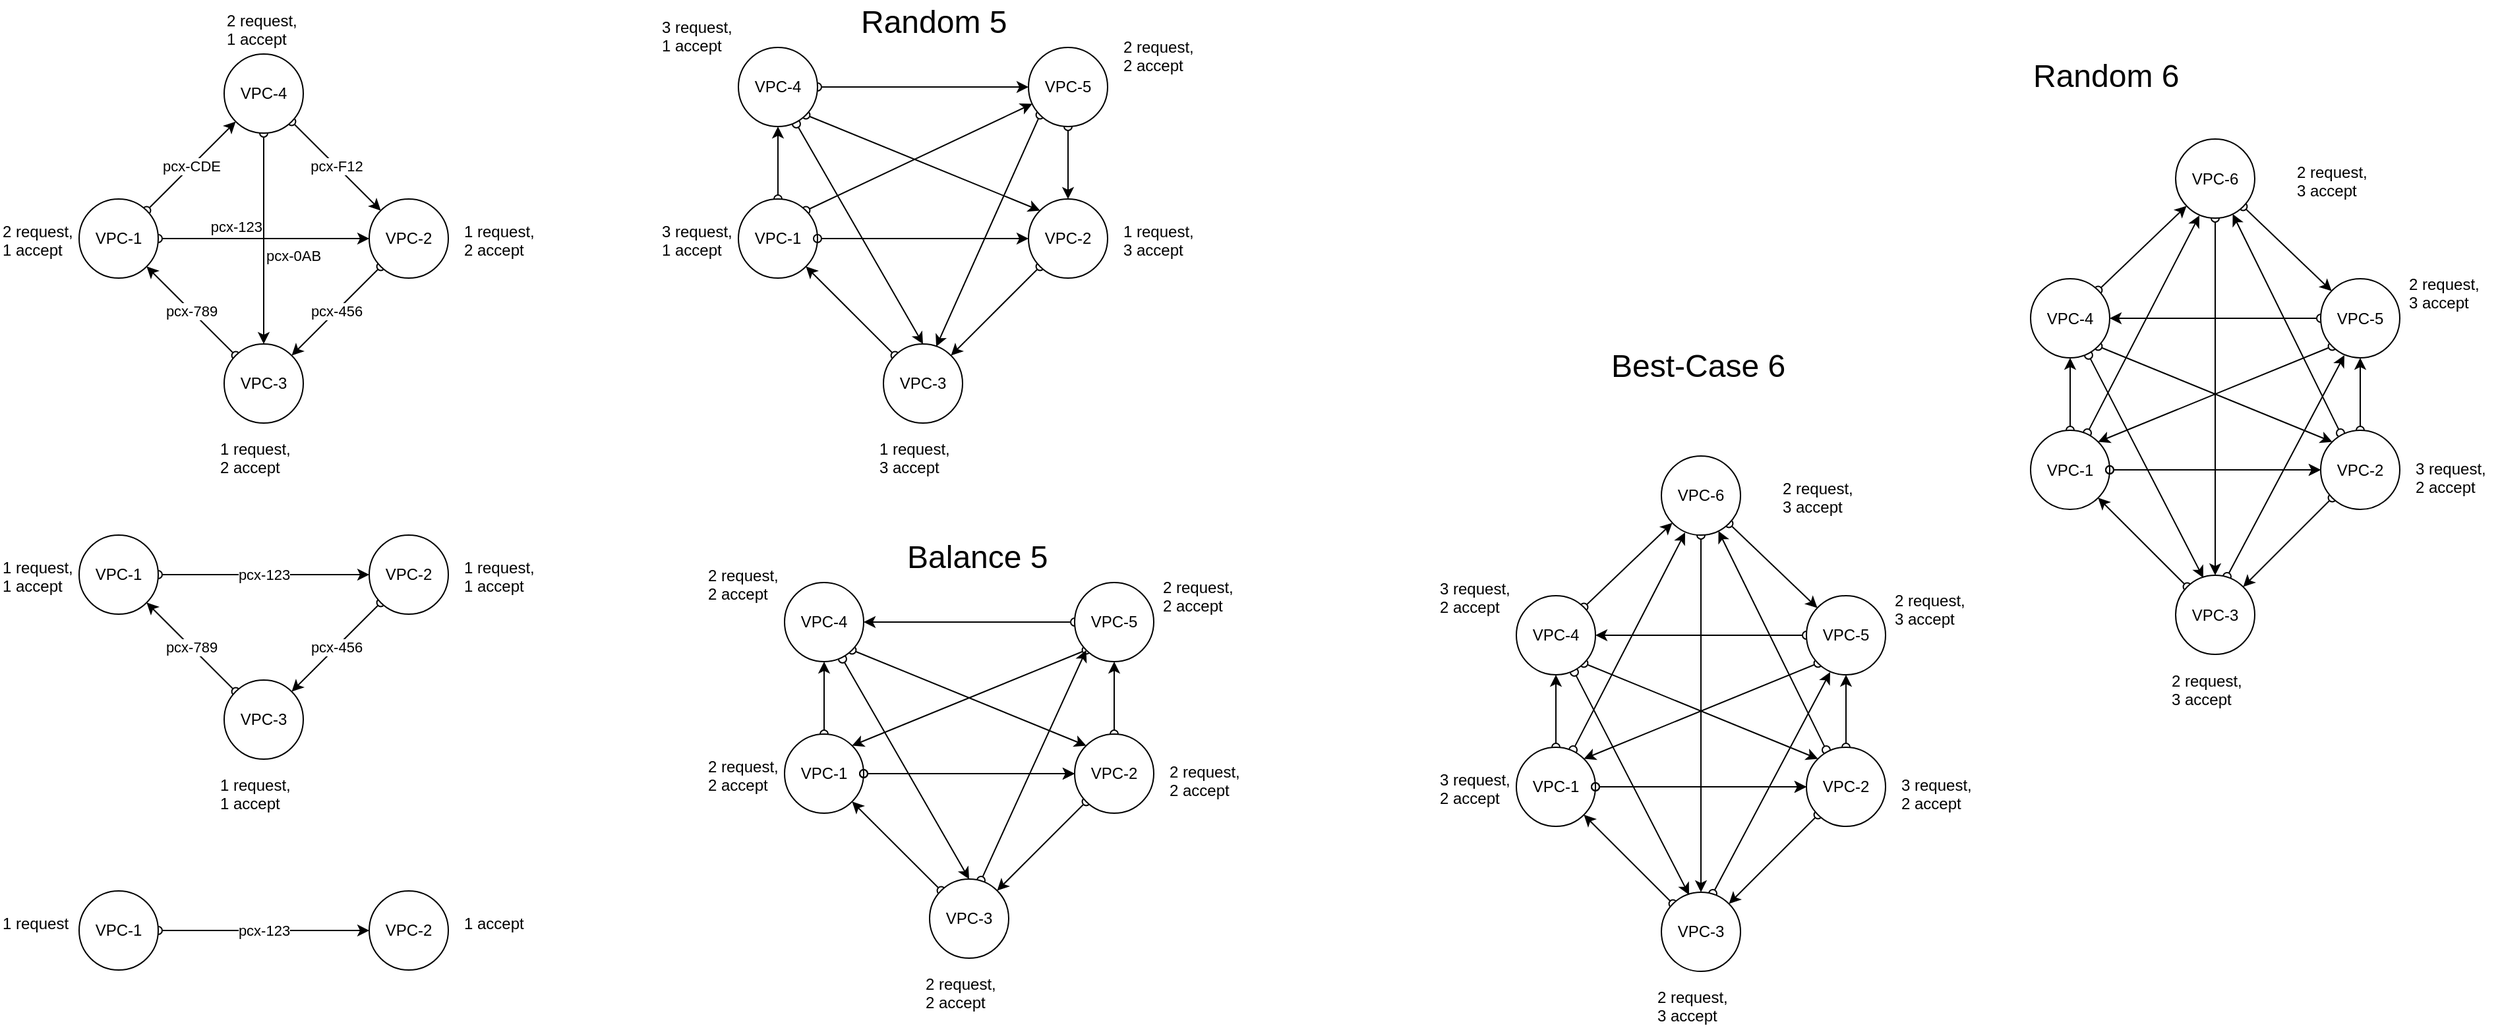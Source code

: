 <mxfile version="12.1.6" type="device" pages="1"><diagram id="zrHYM0MrH8XgeVOal8NY" name="Page-1"><mxGraphModel dx="1577" dy="1133" grid="1" gridSize="10" guides="1" tooltips="1" connect="1" arrows="1" fold="1" page="1" pageScale="1" pageWidth="1169" pageHeight="827" math="0" shadow="0"><root><mxCell id="0"/><mxCell id="1" parent="0"/><mxCell id="MOWhKu6eCpuJi93R2Qh7-38" value="pcx-123" style="edgeStyle=orthogonalEdgeStyle;rounded=0;orthogonalLoop=1;jettySize=auto;html=1;exitX=1;exitY=0.5;exitDx=0;exitDy=0;entryX=0;entryY=0.5;entryDx=0;entryDy=0;startArrow=oval;startFill=0;labelPosition=center;verticalLabelPosition=middle;align=center;verticalAlign=middle;" parent="1" source="MOWhKu6eCpuJi93R2Qh7-32" target="MOWhKu6eCpuJi93R2Qh7-36" edge="1"><mxGeometry relative="1" as="geometry"/></mxCell><mxCell id="MOWhKu6eCpuJi93R2Qh7-27" value="pcx-123" style="edgeStyle=orthogonalEdgeStyle;rounded=0;orthogonalLoop=1;jettySize=auto;html=1;exitX=1;exitY=0.5;exitDx=0;exitDy=0;entryX=0;entryY=0.5;entryDx=0;entryDy=0;startArrow=oval;startFill=0;labelPosition=center;verticalLabelPosition=middle;align=center;verticalAlign=middle;" parent="1" source="MOWhKu6eCpuJi93R2Qh7-18" target="MOWhKu6eCpuJi93R2Qh7-22" edge="1"><mxGeometry relative="1" as="geometry"/></mxCell><mxCell id="MOWhKu6eCpuJi93R2Qh7-4" value="pcx-123" style="edgeStyle=orthogonalEdgeStyle;rounded=0;orthogonalLoop=1;jettySize=auto;html=1;exitX=1;exitY=0.5;exitDx=0;exitDy=0;entryX=0;entryY=0.5;entryDx=0;entryDy=0;startArrow=oval;startFill=0;labelPosition=left;verticalLabelPosition=top;align=right;verticalAlign=bottom;" parent="1" source="MOWhKu6eCpuJi93R2Qh7-1" target="MOWhKu6eCpuJi93R2Qh7-3" edge="1"><mxGeometry relative="1" as="geometry"/></mxCell><mxCell id="MOWhKu6eCpuJi93R2Qh7-8" value="pcx-CDE" style="edgeStyle=none;rounded=0;orthogonalLoop=1;jettySize=auto;html=1;exitX=1;exitY=0;exitDx=0;exitDy=0;entryX=0;entryY=1;entryDx=0;entryDy=0;startArrow=oval;startFill=0;" parent="1" source="MOWhKu6eCpuJi93R2Qh7-1" target="MOWhKu6eCpuJi93R2Qh7-7" edge="1"><mxGeometry relative="1" as="geometry"/></mxCell><mxCell id="MOWhKu6eCpuJi93R2Qh7-1" value="VPC-1" style="ellipse;whiteSpace=wrap;html=1;" parent="1" vertex="1"><mxGeometry x="210" y="165" width="60" height="60" as="geometry"/></mxCell><mxCell id="MOWhKu6eCpuJi93R2Qh7-6" value="pcx-789" style="edgeStyle=none;rounded=0;orthogonalLoop=1;jettySize=auto;html=1;exitX=0;exitY=0;exitDx=0;exitDy=0;startArrow=oval;startFill=0;" parent="1" source="MOWhKu6eCpuJi93R2Qh7-2" target="MOWhKu6eCpuJi93R2Qh7-1" edge="1"><mxGeometry relative="1" as="geometry"/></mxCell><mxCell id="MOWhKu6eCpuJi93R2Qh7-2" value="VPC-3" style="ellipse;whiteSpace=wrap;html=1;" parent="1" vertex="1"><mxGeometry x="320" y="275" width="60" height="60" as="geometry"/></mxCell><mxCell id="MOWhKu6eCpuJi93R2Qh7-5" value="pcx-456" style="rounded=0;orthogonalLoop=1;jettySize=auto;html=1;exitX=0;exitY=1;exitDx=0;exitDy=0;entryX=1;entryY=0;entryDx=0;entryDy=0;startArrow=oval;startFill=0;" parent="1" source="MOWhKu6eCpuJi93R2Qh7-3" target="MOWhKu6eCpuJi93R2Qh7-2" edge="1"><mxGeometry relative="1" as="geometry"/></mxCell><mxCell id="MOWhKu6eCpuJi93R2Qh7-3" value="VPC-2" style="ellipse;whiteSpace=wrap;html=1;" parent="1" vertex="1"><mxGeometry x="430" y="165" width="60" height="60" as="geometry"/></mxCell><mxCell id="MOWhKu6eCpuJi93R2Qh7-9" value="pcx-0AB" style="edgeStyle=none;rounded=0;orthogonalLoop=1;jettySize=auto;html=1;exitX=0.5;exitY=1;exitDx=0;exitDy=0;startArrow=oval;startFill=0;labelBackgroundColor=none;labelPosition=right;verticalLabelPosition=bottom;align=left;verticalAlign=top;" parent="1" source="MOWhKu6eCpuJi93R2Qh7-7" target="MOWhKu6eCpuJi93R2Qh7-2" edge="1"><mxGeometry relative="1" as="geometry"/></mxCell><mxCell id="MOWhKu6eCpuJi93R2Qh7-10" value="pcx-F12" style="edgeStyle=none;rounded=0;orthogonalLoop=1;jettySize=auto;html=1;exitX=1;exitY=1;exitDx=0;exitDy=0;entryX=0;entryY=0;entryDx=0;entryDy=0;startArrow=oval;startFill=0;" parent="1" source="MOWhKu6eCpuJi93R2Qh7-7" target="MOWhKu6eCpuJi93R2Qh7-3" edge="1"><mxGeometry relative="1" as="geometry"/></mxCell><mxCell id="MOWhKu6eCpuJi93R2Qh7-7" value="VPC-4" style="ellipse;whiteSpace=wrap;html=1;" parent="1" vertex="1"><mxGeometry x="320" y="55" width="60" height="60" as="geometry"/></mxCell><mxCell id="MOWhKu6eCpuJi93R2Qh7-13" value="1 request,&lt;br&gt;2 accept" style="text;html=1;resizable=0;points=[];autosize=1;align=left;verticalAlign=top;spacingTop=-4;" parent="1" vertex="1"><mxGeometry x="500" y="180" width="70" height="30" as="geometry"/></mxCell><mxCell id="MOWhKu6eCpuJi93R2Qh7-14" value="2 request,&lt;br&gt;1 accept" style="text;html=1;resizable=0;points=[];autosize=1;align=left;verticalAlign=top;spacingTop=-4;" parent="1" vertex="1"><mxGeometry x="150" y="180" width="70" height="30" as="geometry"/></mxCell><mxCell id="MOWhKu6eCpuJi93R2Qh7-15" value="1 request,&lt;br&gt;2 accept" style="text;html=1;resizable=0;points=[];autosize=1;align=left;verticalAlign=top;spacingTop=-4;" parent="1" vertex="1"><mxGeometry x="315" y="345" width="70" height="30" as="geometry"/></mxCell><mxCell id="MOWhKu6eCpuJi93R2Qh7-16" value="2 request,&lt;br&gt;1 accept" style="text;html=1;resizable=0;points=[];autosize=1;align=left;verticalAlign=top;spacingTop=-4;" parent="1" vertex="1"><mxGeometry x="320" y="20" width="70" height="30" as="geometry"/></mxCell><mxCell id="MOWhKu6eCpuJi93R2Qh7-18" value="VPC-1" style="ellipse;whiteSpace=wrap;html=1;" parent="1" vertex="1"><mxGeometry x="210" y="420" width="60" height="60" as="geometry"/></mxCell><mxCell id="MOWhKu6eCpuJi93R2Qh7-19" value="pcx-789" style="edgeStyle=none;rounded=0;orthogonalLoop=1;jettySize=auto;html=1;exitX=0;exitY=0;exitDx=0;exitDy=0;startArrow=oval;startFill=0;" parent="1" source="MOWhKu6eCpuJi93R2Qh7-20" target="MOWhKu6eCpuJi93R2Qh7-18" edge="1"><mxGeometry relative="1" as="geometry"/></mxCell><mxCell id="MOWhKu6eCpuJi93R2Qh7-20" value="VPC-3" style="ellipse;whiteSpace=wrap;html=1;" parent="1" vertex="1"><mxGeometry x="320" y="530" width="60" height="60" as="geometry"/></mxCell><mxCell id="MOWhKu6eCpuJi93R2Qh7-21" value="pcx-456" style="rounded=0;orthogonalLoop=1;jettySize=auto;html=1;exitX=0;exitY=1;exitDx=0;exitDy=0;entryX=1;entryY=0;entryDx=0;entryDy=0;startArrow=oval;startFill=0;" parent="1" source="MOWhKu6eCpuJi93R2Qh7-22" target="MOWhKu6eCpuJi93R2Qh7-20" edge="1"><mxGeometry relative="1" as="geometry"/></mxCell><mxCell id="MOWhKu6eCpuJi93R2Qh7-22" value="VPC-2" style="ellipse;whiteSpace=wrap;html=1;" parent="1" vertex="1"><mxGeometry x="430" y="420" width="60" height="60" as="geometry"/></mxCell><mxCell id="MOWhKu6eCpuJi93R2Qh7-28" value="1 request,&lt;br&gt;1 accept" style="text;html=1;resizable=0;points=[];autosize=1;align=left;verticalAlign=top;spacingTop=-4;" parent="1" vertex="1"><mxGeometry x="500" y="435" width="70" height="30" as="geometry"/></mxCell><mxCell id="MOWhKu6eCpuJi93R2Qh7-29" value="1 request,&lt;br&gt;1 accept" style="text;html=1;resizable=0;points=[];autosize=1;align=left;verticalAlign=top;spacingTop=-4;" parent="1" vertex="1"><mxGeometry x="150" y="435" width="70" height="30" as="geometry"/></mxCell><mxCell id="MOWhKu6eCpuJi93R2Qh7-30" value="1 request,&lt;br&gt;1 accept" style="text;html=1;resizable=0;points=[];autosize=1;align=left;verticalAlign=top;spacingTop=-4;" parent="1" vertex="1"><mxGeometry x="315" y="600" width="70" height="30" as="geometry"/></mxCell><mxCell id="MOWhKu6eCpuJi93R2Qh7-32" value="VPC-1" style="ellipse;whiteSpace=wrap;html=1;" parent="1" vertex="1"><mxGeometry x="210" y="690" width="60" height="60" as="geometry"/></mxCell><mxCell id="MOWhKu6eCpuJi93R2Qh7-36" value="VPC-2" style="ellipse;whiteSpace=wrap;html=1;" parent="1" vertex="1"><mxGeometry x="430" y="690" width="60" height="60" as="geometry"/></mxCell><mxCell id="MOWhKu6eCpuJi93R2Qh7-39" value="1 accept" style="text;html=1;resizable=0;points=[];autosize=1;align=left;verticalAlign=top;spacingTop=-4;" parent="1" vertex="1"><mxGeometry x="500" y="705" width="60" height="20" as="geometry"/></mxCell><mxCell id="MOWhKu6eCpuJi93R2Qh7-40" value="1 request" style="text;html=1;resizable=0;points=[];autosize=1;align=left;verticalAlign=top;spacingTop=-4;" parent="1" vertex="1"><mxGeometry x="150" y="705" width="70" height="20" as="geometry"/></mxCell><mxCell id="MOWhKu6eCpuJi93R2Qh7-72" value="" style="edgeStyle=none;rounded=0;orthogonalLoop=1;jettySize=auto;html=1;exitX=0.5;exitY=0;exitDx=0;exitDy=0;entryX=0.5;entryY=1;entryDx=0;entryDy=0;startArrow=oval;startFill=0;" parent="1" source="MOWhKu6eCpuJi93R2Qh7-73" target="MOWhKu6eCpuJi93R2Qh7-80" edge="1"><mxGeometry relative="1" as="geometry"/></mxCell><mxCell id="MOWhKu6eCpuJi93R2Qh7-92" style="edgeStyle=none;rounded=0;orthogonalLoop=1;jettySize=auto;html=1;exitX=1;exitY=0;exitDx=0;exitDy=0;labelBackgroundColor=none;startArrow=oval;startFill=0;" parent="1" source="MOWhKu6eCpuJi93R2Qh7-73" target="MOWhKu6eCpuJi93R2Qh7-87" edge="1"><mxGeometry relative="1" as="geometry"/></mxCell><mxCell id="MOWhKu6eCpuJi93R2Qh7-73" value="VPC-1" style="ellipse;whiteSpace=wrap;html=1;" parent="1" vertex="1"><mxGeometry x="710" y="165" width="60" height="60" as="geometry"/></mxCell><mxCell id="MOWhKu6eCpuJi93R2Qh7-74" value="" style="edgeStyle=none;rounded=0;orthogonalLoop=1;jettySize=auto;html=1;exitX=0;exitY=0;exitDx=0;exitDy=0;startArrow=oval;startFill=0;" parent="1" source="MOWhKu6eCpuJi93R2Qh7-75" target="MOWhKu6eCpuJi93R2Qh7-73" edge="1"><mxGeometry relative="1" as="geometry"/></mxCell><mxCell id="MOWhKu6eCpuJi93R2Qh7-75" value="VPC-3" style="ellipse;whiteSpace=wrap;html=1;" parent="1" vertex="1"><mxGeometry x="820" y="275" width="60" height="60" as="geometry"/></mxCell><mxCell id="MOWhKu6eCpuJi93R2Qh7-76" value="" style="rounded=0;orthogonalLoop=1;jettySize=auto;html=1;exitX=0;exitY=1;exitDx=0;exitDy=0;entryX=1;entryY=0;entryDx=0;entryDy=0;startArrow=oval;startFill=0;" parent="1" source="MOWhKu6eCpuJi93R2Qh7-77" target="MOWhKu6eCpuJi93R2Qh7-75" edge="1"><mxGeometry relative="1" as="geometry"/></mxCell><mxCell id="MOWhKu6eCpuJi93R2Qh7-77" value="VPC-2" style="ellipse;whiteSpace=wrap;html=1;" parent="1" vertex="1"><mxGeometry x="930" y="165" width="60" height="60" as="geometry"/></mxCell><mxCell id="MOWhKu6eCpuJi93R2Qh7-78" value="" style="edgeStyle=none;rounded=0;orthogonalLoop=1;jettySize=auto;html=1;exitX=0.733;exitY=0.967;exitDx=0;exitDy=0;startArrow=oval;startFill=0;labelBackgroundColor=none;labelPosition=right;verticalLabelPosition=top;align=left;verticalAlign=bottom;exitPerimeter=0;entryX=0.5;entryY=0;entryDx=0;entryDy=0;" parent="1" source="MOWhKu6eCpuJi93R2Qh7-80" target="MOWhKu6eCpuJi93R2Qh7-75" edge="1"><mxGeometry relative="1" as="geometry"/></mxCell><mxCell id="MOWhKu6eCpuJi93R2Qh7-79" value="" style="edgeStyle=none;rounded=0;orthogonalLoop=1;jettySize=auto;html=1;exitX=1;exitY=1;exitDx=0;exitDy=0;entryX=0;entryY=0;entryDx=0;entryDy=0;startArrow=oval;startFill=0;labelPosition=right;verticalLabelPosition=bottom;align=left;verticalAlign=top;" parent="1" source="MOWhKu6eCpuJi93R2Qh7-80" target="MOWhKu6eCpuJi93R2Qh7-77" edge="1"><mxGeometry relative="1" as="geometry"/></mxCell><mxCell id="MOWhKu6eCpuJi93R2Qh7-88" style="edgeStyle=none;rounded=0;orthogonalLoop=1;jettySize=auto;html=1;exitX=1;exitY=0.5;exitDx=0;exitDy=0;labelBackgroundColor=none;startArrow=oval;startFill=0;" parent="1" source="MOWhKu6eCpuJi93R2Qh7-80" target="MOWhKu6eCpuJi93R2Qh7-87" edge="1"><mxGeometry relative="1" as="geometry"/></mxCell><mxCell id="MOWhKu6eCpuJi93R2Qh7-80" value="VPC-4" style="ellipse;whiteSpace=wrap;html=1;" parent="1" vertex="1"><mxGeometry x="710" y="50" width="60" height="60" as="geometry"/></mxCell><mxCell id="MOWhKu6eCpuJi93R2Qh7-81" value="" style="edgeStyle=orthogonalEdgeStyle;rounded=0;orthogonalLoop=1;jettySize=auto;html=1;exitX=1;exitY=0.5;exitDx=0;exitDy=0;entryX=0;entryY=0.5;entryDx=0;entryDy=0;startArrow=oval;startFill=0;" parent="1" source="MOWhKu6eCpuJi93R2Qh7-73" target="MOWhKu6eCpuJi93R2Qh7-77" edge="1"><mxGeometry x="-0.125" relative="1" as="geometry"><mxPoint x="770" y="195" as="sourcePoint"/><mxPoint x="920" y="195" as="targetPoint"/><Array as="points"><mxPoint x="800" y="195"/><mxPoint x="800" y="195"/></Array><mxPoint as="offset"/></mxGeometry></mxCell><mxCell id="MOWhKu6eCpuJi93R2Qh7-83" value="1 request,&lt;br&gt;3 accept" style="text;html=1;resizable=0;points=[];autosize=1;align=left;verticalAlign=top;spacingTop=-4;" parent="1" vertex="1"><mxGeometry x="1000" y="180" width="70" height="30" as="geometry"/></mxCell><mxCell id="MOWhKu6eCpuJi93R2Qh7-84" value="3 request,&lt;br&gt;1 accept" style="text;html=1;resizable=0;points=[];autosize=1;align=left;verticalAlign=top;spacingTop=-4;" parent="1" vertex="1"><mxGeometry x="650" y="180" width="70" height="30" as="geometry"/></mxCell><mxCell id="MOWhKu6eCpuJi93R2Qh7-85" value="1 request,&lt;br&gt;3 accept" style="text;html=1;resizable=0;points=[];autosize=1;align=left;verticalAlign=top;spacingTop=-4;" parent="1" vertex="1"><mxGeometry x="815" y="345" width="70" height="30" as="geometry"/></mxCell><mxCell id="MOWhKu6eCpuJi93R2Qh7-86" value="3 request,&lt;br&gt;1 accept" style="text;html=1;resizable=0;points=[];autosize=1;align=left;verticalAlign=top;spacingTop=-4;" parent="1" vertex="1"><mxGeometry x="650" y="25" width="70" height="30" as="geometry"/></mxCell><mxCell id="MOWhKu6eCpuJi93R2Qh7-89" style="edgeStyle=none;rounded=0;orthogonalLoop=1;jettySize=auto;html=1;exitX=0.5;exitY=1;exitDx=0;exitDy=0;entryX=0.5;entryY=0;entryDx=0;entryDy=0;labelBackgroundColor=none;startArrow=oval;startFill=0;" parent="1" source="MOWhKu6eCpuJi93R2Qh7-87" target="MOWhKu6eCpuJi93R2Qh7-77" edge="1"><mxGeometry relative="1" as="geometry"/></mxCell><mxCell id="MOWhKu6eCpuJi93R2Qh7-91" style="edgeStyle=none;rounded=0;orthogonalLoop=1;jettySize=auto;html=1;exitX=0;exitY=1;exitDx=0;exitDy=0;labelBackgroundColor=none;startArrow=oval;startFill=0;entryX=0.667;entryY=0.033;entryDx=0;entryDy=0;entryPerimeter=0;" parent="1" source="MOWhKu6eCpuJi93R2Qh7-87" target="MOWhKu6eCpuJi93R2Qh7-75" edge="1"><mxGeometry relative="1" as="geometry"><mxPoint x="870" y="180" as="targetPoint"/></mxGeometry></mxCell><mxCell id="MOWhKu6eCpuJi93R2Qh7-87" value="VPC-5" style="ellipse;whiteSpace=wrap;html=1;" parent="1" vertex="1"><mxGeometry x="930" y="50" width="60" height="60" as="geometry"/></mxCell><mxCell id="MOWhKu6eCpuJi93R2Qh7-93" value="Random 5" style="text;html=1;resizable=0;points=[];autosize=1;align=left;verticalAlign=top;spacingTop=-4;fontSize=24;" parent="1" vertex="1"><mxGeometry x="801" y="14" width="130" height="30" as="geometry"/></mxCell><mxCell id="MOWhKu6eCpuJi93R2Qh7-94" value="" style="edgeStyle=none;rounded=0;orthogonalLoop=1;jettySize=auto;html=1;exitX=0.5;exitY=0;exitDx=0;exitDy=0;entryX=0.5;entryY=1;entryDx=0;entryDy=0;startArrow=oval;startFill=0;" parent="1" source="MOWhKu6eCpuJi93R2Qh7-96" target="MOWhKu6eCpuJi93R2Qh7-104" edge="1"><mxGeometry relative="1" as="geometry"/></mxCell><mxCell id="MOWhKu6eCpuJi93R2Qh7-96" value="VPC-1" style="ellipse;whiteSpace=wrap;html=1;" parent="1" vertex="1"><mxGeometry x="745" y="571" width="60" height="60" as="geometry"/></mxCell><mxCell id="MOWhKu6eCpuJi93R2Qh7-97" value="" style="edgeStyle=none;rounded=0;orthogonalLoop=1;jettySize=auto;html=1;exitX=0;exitY=0;exitDx=0;exitDy=0;startArrow=oval;startFill=0;" parent="1" source="MOWhKu6eCpuJi93R2Qh7-98" target="MOWhKu6eCpuJi93R2Qh7-96" edge="1"><mxGeometry relative="1" as="geometry"/></mxCell><mxCell id="MOWhKu6eCpuJi93R2Qh7-116" style="edgeStyle=none;rounded=0;orthogonalLoop=1;jettySize=auto;html=1;exitX=0.65;exitY=0.017;exitDx=0;exitDy=0;entryX=0;entryY=1;entryDx=0;entryDy=0;labelBackgroundColor=none;startArrow=oval;startFill=0;exitPerimeter=0;" parent="1" source="MOWhKu6eCpuJi93R2Qh7-98" target="MOWhKu6eCpuJi93R2Qh7-112" edge="1"><mxGeometry relative="1" as="geometry"/></mxCell><mxCell id="MOWhKu6eCpuJi93R2Qh7-98" value="VPC-3" style="ellipse;whiteSpace=wrap;html=1;" parent="1" vertex="1"><mxGeometry x="855" y="681" width="60" height="60" as="geometry"/></mxCell><mxCell id="MOWhKu6eCpuJi93R2Qh7-99" value="" style="rounded=0;orthogonalLoop=1;jettySize=auto;html=1;exitX=0;exitY=1;exitDx=0;exitDy=0;entryX=1;entryY=0;entryDx=0;entryDy=0;startArrow=oval;startFill=0;" parent="1" source="MOWhKu6eCpuJi93R2Qh7-100" target="MOWhKu6eCpuJi93R2Qh7-98" edge="1"><mxGeometry relative="1" as="geometry"/></mxCell><mxCell id="MOWhKu6eCpuJi93R2Qh7-117" style="edgeStyle=none;rounded=0;orthogonalLoop=1;jettySize=auto;html=1;exitX=0.5;exitY=0;exitDx=0;exitDy=0;entryX=0.5;entryY=1;entryDx=0;entryDy=0;labelBackgroundColor=none;startArrow=oval;startFill=0;" parent="1" source="MOWhKu6eCpuJi93R2Qh7-100" target="MOWhKu6eCpuJi93R2Qh7-112" edge="1"><mxGeometry relative="1" as="geometry"/></mxCell><mxCell id="MOWhKu6eCpuJi93R2Qh7-100" value="VPC-2" style="ellipse;whiteSpace=wrap;html=1;" parent="1" vertex="1"><mxGeometry x="965" y="571" width="60" height="60" as="geometry"/></mxCell><mxCell id="MOWhKu6eCpuJi93R2Qh7-101" value="" style="edgeStyle=none;rounded=0;orthogonalLoop=1;jettySize=auto;html=1;exitX=0.733;exitY=0.967;exitDx=0;exitDy=0;startArrow=oval;startFill=0;labelBackgroundColor=none;labelPosition=right;verticalLabelPosition=top;align=left;verticalAlign=bottom;exitPerimeter=0;entryX=0.5;entryY=0;entryDx=0;entryDy=0;" parent="1" source="MOWhKu6eCpuJi93R2Qh7-104" target="MOWhKu6eCpuJi93R2Qh7-98" edge="1"><mxGeometry relative="1" as="geometry"/></mxCell><mxCell id="MOWhKu6eCpuJi93R2Qh7-102" value="" style="edgeStyle=none;rounded=0;orthogonalLoop=1;jettySize=auto;html=1;exitX=1;exitY=1;exitDx=0;exitDy=0;entryX=0;entryY=0;entryDx=0;entryDy=0;startArrow=oval;startFill=0;labelPosition=right;verticalLabelPosition=bottom;align=left;verticalAlign=top;" parent="1" source="MOWhKu6eCpuJi93R2Qh7-104" target="MOWhKu6eCpuJi93R2Qh7-100" edge="1"><mxGeometry relative="1" as="geometry"/></mxCell><mxCell id="MOWhKu6eCpuJi93R2Qh7-104" value="VPC-4" style="ellipse;whiteSpace=wrap;html=1;" parent="1" vertex="1"><mxGeometry x="745" y="456" width="60" height="60" as="geometry"/></mxCell><mxCell id="MOWhKu6eCpuJi93R2Qh7-105" value="" style="edgeStyle=orthogonalEdgeStyle;rounded=0;orthogonalLoop=1;jettySize=auto;html=1;exitX=1;exitY=0.5;exitDx=0;exitDy=0;entryX=0;entryY=0.5;entryDx=0;entryDy=0;startArrow=oval;startFill=0;" parent="1" source="MOWhKu6eCpuJi93R2Qh7-96" target="MOWhKu6eCpuJi93R2Qh7-100" edge="1"><mxGeometry x="-0.125" relative="1" as="geometry"><mxPoint x="805" y="601" as="sourcePoint"/><mxPoint x="955" y="601" as="targetPoint"/><Array as="points"><mxPoint x="835" y="601"/><mxPoint x="835" y="601"/></Array><mxPoint as="offset"/></mxGeometry></mxCell><mxCell id="MOWhKu6eCpuJi93R2Qh7-106" value="" style="edgeStyle=orthogonalEdgeStyle;rounded=0;orthogonalLoop=1;jettySize=auto;html=1;exitX=1;exitY=0.5;exitDx=0;exitDy=0;entryX=0;entryY=0.5;entryDx=0;entryDy=0;startArrow=oval;startFill=0;labelPosition=center;verticalLabelPosition=bottom;align=center;verticalAlign=top;" parent="1" source="MOWhKu6eCpuJi93R2Qh7-96" target="MOWhKu6eCpuJi93R2Qh7-100" edge="1"><mxGeometry relative="1" as="geometry"/></mxCell><mxCell id="MOWhKu6eCpuJi93R2Qh7-107" value="2 request,&lt;br&gt;2 accept" style="text;html=1;resizable=0;points=[];autosize=1;align=left;verticalAlign=top;spacingTop=-4;" parent="1" vertex="1"><mxGeometry x="685" y="586" width="70" height="30" as="geometry"/></mxCell><mxCell id="MOWhKu6eCpuJi93R2Qh7-108" value="2 request,&lt;br&gt;2 accept" style="text;html=1;resizable=0;points=[];autosize=1;align=left;verticalAlign=top;spacingTop=-4;" parent="1" vertex="1"><mxGeometry x="850" y="751" width="70" height="30" as="geometry"/></mxCell><mxCell id="MOWhKu6eCpuJi93R2Qh7-109" value="2 request,&lt;br&gt;2 accept" style="text;html=1;resizable=0;points=[];autosize=1;align=left;verticalAlign=top;spacingTop=-4;" parent="1" vertex="1"><mxGeometry x="685" y="441" width="70" height="30" as="geometry"/></mxCell><mxCell id="MOWhKu6eCpuJi93R2Qh7-114" style="edgeStyle=none;rounded=0;orthogonalLoop=1;jettySize=auto;html=1;exitX=0;exitY=0.5;exitDx=0;exitDy=0;entryX=1;entryY=0.5;entryDx=0;entryDy=0;labelBackgroundColor=none;startArrow=oval;startFill=0;" parent="1" source="MOWhKu6eCpuJi93R2Qh7-112" target="MOWhKu6eCpuJi93R2Qh7-104" edge="1"><mxGeometry relative="1" as="geometry"/></mxCell><mxCell id="MOWhKu6eCpuJi93R2Qh7-115" style="edgeStyle=none;rounded=0;orthogonalLoop=1;jettySize=auto;html=1;exitX=0;exitY=1;exitDx=0;exitDy=0;entryX=1;entryY=0;entryDx=0;entryDy=0;labelBackgroundColor=none;startArrow=oval;startFill=0;" parent="1" source="MOWhKu6eCpuJi93R2Qh7-112" target="MOWhKu6eCpuJi93R2Qh7-96" edge="1"><mxGeometry relative="1" as="geometry"/></mxCell><mxCell id="MOWhKu6eCpuJi93R2Qh7-112" value="VPC-5" style="ellipse;whiteSpace=wrap;html=1;" parent="1" vertex="1"><mxGeometry x="965" y="456" width="60" height="60" as="geometry"/></mxCell><mxCell id="MOWhKu6eCpuJi93R2Qh7-113" value="Balance 5" style="text;html=1;resizable=0;points=[];autosize=1;align=left;verticalAlign=top;spacingTop=-4;fontSize=24;" parent="1" vertex="1"><mxGeometry x="836" y="420" width="70" height="20" as="geometry"/></mxCell><mxCell id="MOWhKu6eCpuJi93R2Qh7-118" value="2 request,&lt;br&gt;2 accept" style="text;html=1;" parent="1" vertex="1"><mxGeometry x="1035" y="586" width="60" height="40" as="geometry"/></mxCell><mxCell id="MOWhKu6eCpuJi93R2Qh7-120" value="2 request,&lt;br&gt;2 accept" style="text;html=1;resizable=0;points=[];autosize=1;align=left;verticalAlign=top;spacingTop=-4;" parent="1" vertex="1"><mxGeometry x="1030" y="450" width="70" height="30" as="geometry"/></mxCell><mxCell id="MOWhKu6eCpuJi93R2Qh7-121" value="2 request,&lt;br&gt;2 accept" style="text;html=1;resizable=0;points=[];autosize=1;align=left;verticalAlign=top;spacingTop=-4;" parent="1" vertex="1"><mxGeometry x="1000" y="40" width="70" height="30" as="geometry"/></mxCell><mxCell id="MOWhKu6eCpuJi93R2Qh7-122" value="" style="edgeStyle=none;rounded=0;orthogonalLoop=1;jettySize=auto;html=1;exitX=0.5;exitY=0;exitDx=0;exitDy=0;entryX=0.5;entryY=1;entryDx=0;entryDy=0;startArrow=oval;startFill=0;" parent="1" source="MOWhKu6eCpuJi93R2Qh7-123" target="MOWhKu6eCpuJi93R2Qh7-132" edge="1"><mxGeometry relative="1" as="geometry"/></mxCell><mxCell id="MOWhKu6eCpuJi93R2Qh7-152" style="edgeStyle=none;rounded=0;orthogonalLoop=1;jettySize=auto;html=1;exitX=0.717;exitY=0.033;exitDx=0;exitDy=0;entryX=0.3;entryY=0.967;entryDx=0;entryDy=0;entryPerimeter=0;labelBackgroundColor=none;startArrow=oval;startFill=0;fontSize=24;exitPerimeter=0;" parent="1" source="MOWhKu6eCpuJi93R2Qh7-123" target="MOWhKu6eCpuJi93R2Qh7-144" edge="1"><mxGeometry relative="1" as="geometry"/></mxCell><mxCell id="MOWhKu6eCpuJi93R2Qh7-123" value="VPC-1" style="ellipse;whiteSpace=wrap;html=1;" parent="1" vertex="1"><mxGeometry x="1300" y="581" width="60" height="60" as="geometry"/></mxCell><mxCell id="MOWhKu6eCpuJi93R2Qh7-124" value="" style="edgeStyle=none;rounded=0;orthogonalLoop=1;jettySize=auto;html=1;exitX=0;exitY=0;exitDx=0;exitDy=0;startArrow=oval;startFill=0;" parent="1" source="MOWhKu6eCpuJi93R2Qh7-126" target="MOWhKu6eCpuJi93R2Qh7-123" edge="1"><mxGeometry relative="1" as="geometry"/></mxCell><mxCell id="MOWhKu6eCpuJi93R2Qh7-125" style="edgeStyle=none;rounded=0;orthogonalLoop=1;jettySize=auto;html=1;exitX=0.65;exitY=0.017;exitDx=0;exitDy=0;entryX=0.3;entryY=0.967;entryDx=0;entryDy=0;labelBackgroundColor=none;startArrow=oval;startFill=0;exitPerimeter=0;entryPerimeter=0;" parent="1" source="MOWhKu6eCpuJi93R2Qh7-126" target="MOWhKu6eCpuJi93R2Qh7-140" edge="1"><mxGeometry relative="1" as="geometry"/></mxCell><mxCell id="MOWhKu6eCpuJi93R2Qh7-126" value="VPC-3" style="ellipse;whiteSpace=wrap;html=1;" parent="1" vertex="1"><mxGeometry x="1410" y="691" width="60" height="60" as="geometry"/></mxCell><mxCell id="MOWhKu6eCpuJi93R2Qh7-127" value="" style="rounded=0;orthogonalLoop=1;jettySize=auto;html=1;exitX=0;exitY=1;exitDx=0;exitDy=0;entryX=1;entryY=0;entryDx=0;entryDy=0;startArrow=oval;startFill=0;" parent="1" source="MOWhKu6eCpuJi93R2Qh7-129" target="MOWhKu6eCpuJi93R2Qh7-126" edge="1"><mxGeometry relative="1" as="geometry"/></mxCell><mxCell id="MOWhKu6eCpuJi93R2Qh7-128" style="edgeStyle=none;rounded=0;orthogonalLoop=1;jettySize=auto;html=1;exitX=0.5;exitY=0;exitDx=0;exitDy=0;entryX=0.5;entryY=1;entryDx=0;entryDy=0;labelBackgroundColor=none;startArrow=oval;startFill=0;" parent="1" source="MOWhKu6eCpuJi93R2Qh7-129" target="MOWhKu6eCpuJi93R2Qh7-140" edge="1"><mxGeometry relative="1" as="geometry"/></mxCell><mxCell id="MOWhKu6eCpuJi93R2Qh7-151" style="edgeStyle=none;rounded=0;orthogonalLoop=1;jettySize=auto;html=1;labelBackgroundColor=none;startArrow=oval;startFill=0;fontSize=24;exitX=0.25;exitY=0.033;exitDx=0;exitDy=0;exitPerimeter=0;" parent="1" source="MOWhKu6eCpuJi93R2Qh7-129" target="MOWhKu6eCpuJi93R2Qh7-144" edge="1"><mxGeometry relative="1" as="geometry"><mxPoint x="1529" y="580" as="sourcePoint"/></mxGeometry></mxCell><mxCell id="MOWhKu6eCpuJi93R2Qh7-129" value="VPC-2" style="ellipse;whiteSpace=wrap;html=1;" parent="1" vertex="1"><mxGeometry x="1520" y="581" width="60" height="60" as="geometry"/></mxCell><mxCell id="MOWhKu6eCpuJi93R2Qh7-130" value="" style="edgeStyle=none;rounded=0;orthogonalLoop=1;jettySize=auto;html=1;exitX=0.733;exitY=0.967;exitDx=0;exitDy=0;startArrow=oval;startFill=0;labelBackgroundColor=none;labelPosition=right;verticalLabelPosition=top;align=left;verticalAlign=bottom;exitPerimeter=0;entryX=0.35;entryY=0.033;entryDx=0;entryDy=0;entryPerimeter=0;" parent="1" source="MOWhKu6eCpuJi93R2Qh7-132" target="MOWhKu6eCpuJi93R2Qh7-126" edge="1"><mxGeometry relative="1" as="geometry"/></mxCell><mxCell id="MOWhKu6eCpuJi93R2Qh7-131" value="" style="edgeStyle=none;rounded=0;orthogonalLoop=1;jettySize=auto;html=1;exitX=1;exitY=1;exitDx=0;exitDy=0;entryX=0;entryY=0;entryDx=0;entryDy=0;startArrow=oval;startFill=0;labelPosition=right;verticalLabelPosition=bottom;align=left;verticalAlign=top;" parent="1" source="MOWhKu6eCpuJi93R2Qh7-132" target="MOWhKu6eCpuJi93R2Qh7-129" edge="1"><mxGeometry relative="1" as="geometry"/></mxCell><mxCell id="MOWhKu6eCpuJi93R2Qh7-145" style="edgeStyle=none;rounded=0;orthogonalLoop=1;jettySize=auto;html=1;exitX=1;exitY=0;exitDx=0;exitDy=0;labelBackgroundColor=none;startArrow=oval;startFill=0;fontSize=24;" parent="1" source="MOWhKu6eCpuJi93R2Qh7-132" target="MOWhKu6eCpuJi93R2Qh7-144" edge="1"><mxGeometry relative="1" as="geometry"/></mxCell><mxCell id="MOWhKu6eCpuJi93R2Qh7-132" value="VPC-4" style="ellipse;whiteSpace=wrap;html=1;" parent="1" vertex="1"><mxGeometry x="1300" y="466" width="60" height="60" as="geometry"/></mxCell><mxCell id="MOWhKu6eCpuJi93R2Qh7-133" value="" style="edgeStyle=orthogonalEdgeStyle;rounded=0;orthogonalLoop=1;jettySize=auto;html=1;exitX=1;exitY=0.5;exitDx=0;exitDy=0;entryX=0;entryY=0.5;entryDx=0;entryDy=0;startArrow=oval;startFill=0;" parent="1" source="MOWhKu6eCpuJi93R2Qh7-123" target="MOWhKu6eCpuJi93R2Qh7-129" edge="1"><mxGeometry x="-0.125" relative="1" as="geometry"><mxPoint x="1360" y="611" as="sourcePoint"/><mxPoint x="1510" y="611" as="targetPoint"/><Array as="points"><mxPoint x="1390" y="611"/><mxPoint x="1390" y="611"/></Array><mxPoint as="offset"/></mxGeometry></mxCell><mxCell id="MOWhKu6eCpuJi93R2Qh7-134" value="" style="edgeStyle=orthogonalEdgeStyle;rounded=0;orthogonalLoop=1;jettySize=auto;html=1;exitX=1;exitY=0.5;exitDx=0;exitDy=0;entryX=0;entryY=0.5;entryDx=0;entryDy=0;startArrow=oval;startFill=0;labelPosition=center;verticalLabelPosition=bottom;align=center;verticalAlign=top;" parent="1" source="MOWhKu6eCpuJi93R2Qh7-123" target="MOWhKu6eCpuJi93R2Qh7-129" edge="1"><mxGeometry relative="1" as="geometry"/></mxCell><mxCell id="MOWhKu6eCpuJi93R2Qh7-135" value="3 request,&lt;br&gt;2 accept" style="text;html=1;resizable=0;points=[];autosize=1;align=left;verticalAlign=top;spacingTop=-4;" parent="1" vertex="1"><mxGeometry x="1240" y="596" width="70" height="30" as="geometry"/></mxCell><mxCell id="MOWhKu6eCpuJi93R2Qh7-136" value="2 request,&lt;br&gt;3 accept" style="text;html=1;resizable=0;points=[];autosize=1;align=left;verticalAlign=top;spacingTop=-4;" parent="1" vertex="1"><mxGeometry x="1405" y="761" width="70" height="30" as="geometry"/></mxCell><mxCell id="MOWhKu6eCpuJi93R2Qh7-137" value="3 request,&lt;br&gt;2 accept" style="text;html=1;resizable=0;points=[];autosize=1;align=left;verticalAlign=top;spacingTop=-4;" parent="1" vertex="1"><mxGeometry x="1240" y="451" width="70" height="30" as="geometry"/></mxCell><mxCell id="MOWhKu6eCpuJi93R2Qh7-138" style="edgeStyle=none;rounded=0;orthogonalLoop=1;jettySize=auto;html=1;exitX=0;exitY=0.5;exitDx=0;exitDy=0;entryX=1;entryY=0.5;entryDx=0;entryDy=0;labelBackgroundColor=none;startArrow=oval;startFill=0;" parent="1" source="MOWhKu6eCpuJi93R2Qh7-140" target="MOWhKu6eCpuJi93R2Qh7-132" edge="1"><mxGeometry relative="1" as="geometry"/></mxCell><mxCell id="MOWhKu6eCpuJi93R2Qh7-139" style="edgeStyle=none;rounded=0;orthogonalLoop=1;jettySize=auto;html=1;exitX=0;exitY=1;exitDx=0;exitDy=0;entryX=1;entryY=0;entryDx=0;entryDy=0;labelBackgroundColor=none;startArrow=oval;startFill=0;" parent="1" source="MOWhKu6eCpuJi93R2Qh7-140" target="MOWhKu6eCpuJi93R2Qh7-123" edge="1"><mxGeometry relative="1" as="geometry"/></mxCell><mxCell id="MOWhKu6eCpuJi93R2Qh7-140" value="VPC-5" style="ellipse;whiteSpace=wrap;html=1;" parent="1" vertex="1"><mxGeometry x="1520" y="466" width="60" height="60" as="geometry"/></mxCell><mxCell id="MOWhKu6eCpuJi93R2Qh7-141" value="Best-Case 6" style="text;html=1;resizable=0;points=[];autosize=1;align=left;verticalAlign=top;spacingTop=-4;fontSize=24;" parent="1" vertex="1"><mxGeometry x="1370" y="275" width="150" height="30" as="geometry"/></mxCell><mxCell id="MOWhKu6eCpuJi93R2Qh7-142" value="3 request,&lt;br&gt;2 accept" style="text;html=1;" parent="1" vertex="1"><mxGeometry x="1590" y="596" width="60" height="40" as="geometry"/></mxCell><mxCell id="MOWhKu6eCpuJi93R2Qh7-143" value="2 request,&lt;br&gt;3 accept" style="text;html=1;resizable=0;points=[];autosize=1;align=left;verticalAlign=top;spacingTop=-4;" parent="1" vertex="1"><mxGeometry x="1585" y="460" width="70" height="30" as="geometry"/></mxCell><mxCell id="MOWhKu6eCpuJi93R2Qh7-148" style="edgeStyle=none;rounded=0;orthogonalLoop=1;jettySize=auto;html=1;exitX=0.5;exitY=1;exitDx=0;exitDy=0;entryX=0.5;entryY=0;entryDx=0;entryDy=0;labelBackgroundColor=none;startArrow=oval;startFill=0;fontSize=24;" parent="1" source="MOWhKu6eCpuJi93R2Qh7-144" target="MOWhKu6eCpuJi93R2Qh7-126" edge="1"><mxGeometry relative="1" as="geometry"/></mxCell><mxCell id="MOWhKu6eCpuJi93R2Qh7-149" style="edgeStyle=none;rounded=0;orthogonalLoop=1;jettySize=auto;html=1;exitX=1;exitY=1;exitDx=0;exitDy=0;labelBackgroundColor=none;startArrow=oval;startFill=0;fontSize=24;" parent="1" source="MOWhKu6eCpuJi93R2Qh7-144" target="MOWhKu6eCpuJi93R2Qh7-140" edge="1"><mxGeometry relative="1" as="geometry"/></mxCell><mxCell id="MOWhKu6eCpuJi93R2Qh7-144" value="VPC-6" style="ellipse;whiteSpace=wrap;html=1;" parent="1" vertex="1"><mxGeometry x="1410" y="360" width="60" height="60" as="geometry"/></mxCell><mxCell id="MOWhKu6eCpuJi93R2Qh7-147" value="2 request,&lt;br&gt;3 accept" style="text;html=1;resizable=0;points=[];autosize=1;align=left;verticalAlign=top;spacingTop=-4;" parent="1" vertex="1"><mxGeometry x="1500" y="375" width="70" height="30" as="geometry"/></mxCell><mxCell id="MOWhKu6eCpuJi93R2Qh7-153" value="" style="edgeStyle=none;rounded=0;orthogonalLoop=1;jettySize=auto;html=1;exitX=0.5;exitY=0;exitDx=0;exitDy=0;entryX=0.5;entryY=1;entryDx=0;entryDy=0;startArrow=oval;startFill=0;" parent="1" source="MOWhKu6eCpuJi93R2Qh7-155" target="MOWhKu6eCpuJi93R2Qh7-166" edge="1"><mxGeometry relative="1" as="geometry"/></mxCell><mxCell id="MOWhKu6eCpuJi93R2Qh7-154" style="edgeStyle=none;rounded=0;orthogonalLoop=1;jettySize=auto;html=1;exitX=0.717;exitY=0.033;exitDx=0;exitDy=0;entryX=0.3;entryY=0.967;entryDx=0;entryDy=0;entryPerimeter=0;labelBackgroundColor=none;startArrow=oval;startFill=0;fontSize=24;exitPerimeter=0;" parent="1" source="MOWhKu6eCpuJi93R2Qh7-155" target="MOWhKu6eCpuJi93R2Qh7-177" edge="1"><mxGeometry relative="1" as="geometry"/></mxCell><mxCell id="MOWhKu6eCpuJi93R2Qh7-155" value="VPC-1" style="ellipse;whiteSpace=wrap;html=1;" parent="1" vertex="1"><mxGeometry x="1690" y="340.5" width="60" height="60" as="geometry"/></mxCell><mxCell id="MOWhKu6eCpuJi93R2Qh7-156" value="" style="edgeStyle=none;rounded=0;orthogonalLoop=1;jettySize=auto;html=1;exitX=0;exitY=0;exitDx=0;exitDy=0;startArrow=oval;startFill=0;" parent="1" source="MOWhKu6eCpuJi93R2Qh7-158" target="MOWhKu6eCpuJi93R2Qh7-155" edge="1"><mxGeometry relative="1" as="geometry"/></mxCell><mxCell id="MOWhKu6eCpuJi93R2Qh7-157" style="edgeStyle=none;rounded=0;orthogonalLoop=1;jettySize=auto;html=1;exitX=0.65;exitY=0.017;exitDx=0;exitDy=0;entryX=0.3;entryY=0.967;entryDx=0;entryDy=0;labelBackgroundColor=none;startArrow=oval;startFill=0;exitPerimeter=0;entryPerimeter=0;" parent="1" source="MOWhKu6eCpuJi93R2Qh7-158" target="MOWhKu6eCpuJi93R2Qh7-172" edge="1"><mxGeometry relative="1" as="geometry"/></mxCell><mxCell id="MOWhKu6eCpuJi93R2Qh7-158" value="VPC-3" style="ellipse;whiteSpace=wrap;html=1;" parent="1" vertex="1"><mxGeometry x="1800" y="450.5" width="60" height="60" as="geometry"/></mxCell><mxCell id="MOWhKu6eCpuJi93R2Qh7-159" value="" style="rounded=0;orthogonalLoop=1;jettySize=auto;html=1;exitX=0;exitY=1;exitDx=0;exitDy=0;entryX=1;entryY=0;entryDx=0;entryDy=0;startArrow=oval;startFill=0;" parent="1" source="MOWhKu6eCpuJi93R2Qh7-162" target="MOWhKu6eCpuJi93R2Qh7-158" edge="1"><mxGeometry relative="1" as="geometry"/></mxCell><mxCell id="MOWhKu6eCpuJi93R2Qh7-160" style="edgeStyle=none;rounded=0;orthogonalLoop=1;jettySize=auto;html=1;exitX=0.5;exitY=0;exitDx=0;exitDy=0;entryX=0.5;entryY=1;entryDx=0;entryDy=0;labelBackgroundColor=none;startArrow=oval;startFill=0;" parent="1" source="MOWhKu6eCpuJi93R2Qh7-162" target="MOWhKu6eCpuJi93R2Qh7-172" edge="1"><mxGeometry relative="1" as="geometry"/></mxCell><mxCell id="MOWhKu6eCpuJi93R2Qh7-161" style="edgeStyle=none;rounded=0;orthogonalLoop=1;jettySize=auto;html=1;labelBackgroundColor=none;startArrow=oval;startFill=0;fontSize=24;exitX=0.25;exitY=0.033;exitDx=0;exitDy=0;exitPerimeter=0;" parent="1" source="MOWhKu6eCpuJi93R2Qh7-162" target="MOWhKu6eCpuJi93R2Qh7-177" edge="1"><mxGeometry relative="1" as="geometry"><mxPoint x="1919" y="339.5" as="sourcePoint"/></mxGeometry></mxCell><mxCell id="MOWhKu6eCpuJi93R2Qh7-162" value="VPC-2" style="ellipse;whiteSpace=wrap;html=1;" parent="1" vertex="1"><mxGeometry x="1910" y="340.5" width="60" height="60" as="geometry"/></mxCell><mxCell id="MOWhKu6eCpuJi93R2Qh7-163" value="" style="edgeStyle=none;rounded=0;orthogonalLoop=1;jettySize=auto;html=1;exitX=0.733;exitY=0.967;exitDx=0;exitDy=0;startArrow=oval;startFill=0;labelBackgroundColor=none;labelPosition=right;verticalLabelPosition=top;align=left;verticalAlign=bottom;exitPerimeter=0;entryX=0.35;entryY=0.033;entryDx=0;entryDy=0;entryPerimeter=0;" parent="1" source="MOWhKu6eCpuJi93R2Qh7-166" target="MOWhKu6eCpuJi93R2Qh7-158" edge="1"><mxGeometry relative="1" as="geometry"/></mxCell><mxCell id="MOWhKu6eCpuJi93R2Qh7-164" value="" style="edgeStyle=none;rounded=0;orthogonalLoop=1;jettySize=auto;html=1;exitX=1;exitY=1;exitDx=0;exitDy=0;entryX=0;entryY=0;entryDx=0;entryDy=0;startArrow=oval;startFill=0;labelPosition=right;verticalLabelPosition=bottom;align=left;verticalAlign=top;" parent="1" source="MOWhKu6eCpuJi93R2Qh7-166" target="MOWhKu6eCpuJi93R2Qh7-162" edge="1"><mxGeometry relative="1" as="geometry"/></mxCell><mxCell id="MOWhKu6eCpuJi93R2Qh7-165" style="edgeStyle=none;rounded=0;orthogonalLoop=1;jettySize=auto;html=1;exitX=1;exitY=0;exitDx=0;exitDy=0;labelBackgroundColor=none;startArrow=oval;startFill=0;fontSize=24;" parent="1" source="MOWhKu6eCpuJi93R2Qh7-166" target="MOWhKu6eCpuJi93R2Qh7-177" edge="1"><mxGeometry relative="1" as="geometry"/></mxCell><mxCell id="MOWhKu6eCpuJi93R2Qh7-166" value="VPC-4" style="ellipse;whiteSpace=wrap;html=1;" parent="1" vertex="1"><mxGeometry x="1690" y="225.5" width="60" height="60" as="geometry"/></mxCell><mxCell id="MOWhKu6eCpuJi93R2Qh7-167" value="" style="edgeStyle=orthogonalEdgeStyle;rounded=0;orthogonalLoop=1;jettySize=auto;html=1;exitX=1;exitY=0.5;exitDx=0;exitDy=0;entryX=0;entryY=0.5;entryDx=0;entryDy=0;startArrow=oval;startFill=0;" parent="1" source="MOWhKu6eCpuJi93R2Qh7-155" target="MOWhKu6eCpuJi93R2Qh7-162" edge="1"><mxGeometry x="-0.125" relative="1" as="geometry"><mxPoint x="1750" y="370.5" as="sourcePoint"/><mxPoint x="1900" y="370.5" as="targetPoint"/><Array as="points"><mxPoint x="1780" y="370.5"/><mxPoint x="1780" y="370.5"/></Array><mxPoint as="offset"/></mxGeometry></mxCell><mxCell id="MOWhKu6eCpuJi93R2Qh7-168" value="" style="edgeStyle=orthogonalEdgeStyle;rounded=0;orthogonalLoop=1;jettySize=auto;html=1;exitX=1;exitY=0.5;exitDx=0;exitDy=0;entryX=0;entryY=0.5;entryDx=0;entryDy=0;startArrow=oval;startFill=0;labelPosition=center;verticalLabelPosition=bottom;align=center;verticalAlign=top;" parent="1" source="MOWhKu6eCpuJi93R2Qh7-155" target="MOWhKu6eCpuJi93R2Qh7-162" edge="1"><mxGeometry relative="1" as="geometry"/></mxCell><mxCell id="MOWhKu6eCpuJi93R2Qh7-169" value="2 request,&lt;br&gt;3 accept" style="text;html=1;resizable=0;points=[];autosize=1;align=left;verticalAlign=top;spacingTop=-4;" parent="1" vertex="1"><mxGeometry x="1795" y="520.5" width="70" height="30" as="geometry"/></mxCell><mxCell id="MOWhKu6eCpuJi93R2Qh7-170" style="edgeStyle=none;rounded=0;orthogonalLoop=1;jettySize=auto;html=1;exitX=0;exitY=0.5;exitDx=0;exitDy=0;entryX=1;entryY=0.5;entryDx=0;entryDy=0;labelBackgroundColor=none;startArrow=oval;startFill=0;" parent="1" source="MOWhKu6eCpuJi93R2Qh7-172" target="MOWhKu6eCpuJi93R2Qh7-166" edge="1"><mxGeometry relative="1" as="geometry"/></mxCell><mxCell id="MOWhKu6eCpuJi93R2Qh7-171" style="edgeStyle=none;rounded=0;orthogonalLoop=1;jettySize=auto;html=1;exitX=0;exitY=1;exitDx=0;exitDy=0;entryX=1;entryY=0;entryDx=0;entryDy=0;labelBackgroundColor=none;startArrow=oval;startFill=0;" parent="1" source="MOWhKu6eCpuJi93R2Qh7-172" target="MOWhKu6eCpuJi93R2Qh7-155" edge="1"><mxGeometry relative="1" as="geometry"/></mxCell><mxCell id="MOWhKu6eCpuJi93R2Qh7-172" value="VPC-5" style="ellipse;whiteSpace=wrap;html=1;" parent="1" vertex="1"><mxGeometry x="1910" y="225.5" width="60" height="60" as="geometry"/></mxCell><mxCell id="MOWhKu6eCpuJi93R2Qh7-173" value="3 request,&lt;br&gt;2 accept" style="text;html=1;" parent="1" vertex="1"><mxGeometry x="1980" y="355.5" width="60" height="40" as="geometry"/></mxCell><mxCell id="MOWhKu6eCpuJi93R2Qh7-174" value="2 request,&lt;br&gt;3 accept" style="text;html=1;resizable=0;points=[];autosize=1;align=left;verticalAlign=top;spacingTop=-4;" parent="1" vertex="1"><mxGeometry x="1975" y="219.5" width="70" height="30" as="geometry"/></mxCell><mxCell id="MOWhKu6eCpuJi93R2Qh7-175" style="edgeStyle=none;rounded=0;orthogonalLoop=1;jettySize=auto;html=1;exitX=0.5;exitY=1;exitDx=0;exitDy=0;entryX=0.5;entryY=0;entryDx=0;entryDy=0;labelBackgroundColor=none;startArrow=oval;startFill=0;fontSize=24;" parent="1" source="MOWhKu6eCpuJi93R2Qh7-177" target="MOWhKu6eCpuJi93R2Qh7-158" edge="1"><mxGeometry relative="1" as="geometry"/></mxCell><mxCell id="MOWhKu6eCpuJi93R2Qh7-176" style="edgeStyle=none;rounded=0;orthogonalLoop=1;jettySize=auto;html=1;exitX=1;exitY=1;exitDx=0;exitDy=0;labelBackgroundColor=none;startArrow=oval;startFill=0;fontSize=24;" parent="1" source="MOWhKu6eCpuJi93R2Qh7-177" target="MOWhKu6eCpuJi93R2Qh7-172" edge="1"><mxGeometry relative="1" as="geometry"/></mxCell><mxCell id="MOWhKu6eCpuJi93R2Qh7-177" value="VPC-6" style="ellipse;whiteSpace=wrap;html=1;" parent="1" vertex="1"><mxGeometry x="1800" y="119.5" width="60" height="60" as="geometry"/></mxCell><mxCell id="MOWhKu6eCpuJi93R2Qh7-178" value="2 request,&lt;br&gt;3 accept" style="text;html=1;resizable=0;points=[];autosize=1;align=left;verticalAlign=top;spacingTop=-4;" parent="1" vertex="1"><mxGeometry x="1890" y="134.5" width="70" height="30" as="geometry"/></mxCell><mxCell id="gWT4Gjdbrxd6kKjNoFrg-2" value="Random 6" style="text;html=1;resizable=0;points=[];autosize=1;align=left;verticalAlign=top;spacingTop=-4;fontSize=24;" vertex="1" parent="1"><mxGeometry x="1690" y="55" width="130" height="30" as="geometry"/></mxCell></root></mxGraphModel></diagram></mxfile>